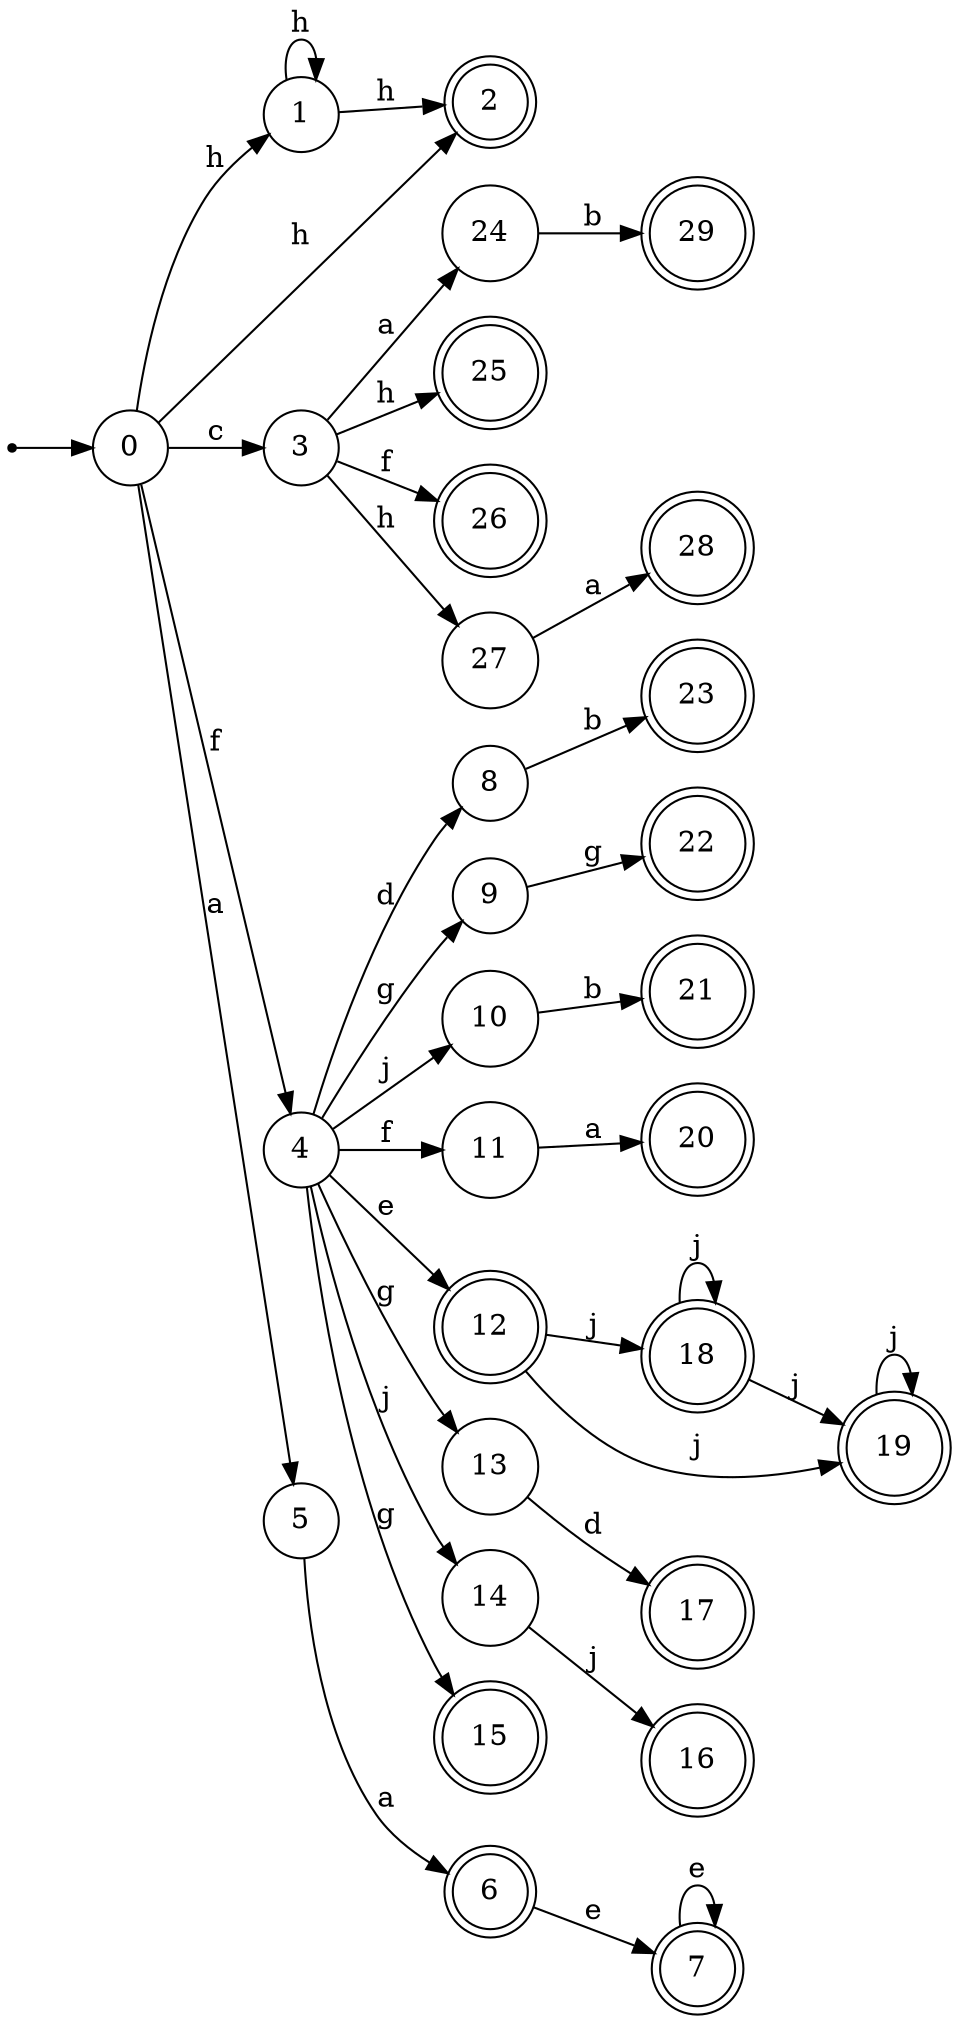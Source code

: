 digraph finite_state_machine {
rankdir=LR;
size="20,20";
node [shape = point]; "dummy0"
node [shape = circle]; "0";
"dummy0" -> "0";
node [shape = circle]; "1";
node [shape = doublecircle]; "2";node [shape = circle]; "3";
node [shape = circle]; "4";
node [shape = circle]; "5";
node [shape = doublecircle]; "6";node [shape = doublecircle]; "7";node [shape = circle]; "8";
node [shape = circle]; "9";
node [shape = circle]; "10";
node [shape = circle]; "11";
node [shape = doublecircle]; "12";node [shape = circle]; "13";
node [shape = circle]; "14";
node [shape = doublecircle]; "15";node [shape = doublecircle]; "16";node [shape = doublecircle]; "17";node [shape = doublecircle]; "18";node [shape = doublecircle]; "19";node [shape = doublecircle]; "20";node [shape = doublecircle]; "21";node [shape = doublecircle]; "22";node [shape = doublecircle]; "23";node [shape = circle]; "24";
node [shape = doublecircle]; "25";node [shape = doublecircle]; "26";node [shape = circle]; "27";
node [shape = doublecircle]; "28";node [shape = doublecircle]; "29";"0" -> "1" [label = "h"];
 "0" -> "2" [label = "h"];
 "0" -> "3" [label = "c"];
 "0" -> "4" [label = "f"];
 "0" -> "5" [label = "a"];
 "5" -> "6" [label = "a"];
 "6" -> "7" [label = "e"];
 "7" -> "7" [label = "e"];
 "4" -> "8" [label = "d"];
 "4" -> "9" [label = "g"];
 "4" -> "13" [label = "g"];
 "4" -> "15" [label = "g"];
 "4" -> "10" [label = "j"];
 "4" -> "14" [label = "j"];
 "4" -> "11" [label = "f"];
 "4" -> "12" [label = "e"];
 "14" -> "16" [label = "j"];
 "13" -> "17" [label = "d"];
 "12" -> "18" [label = "j"];
 "12" -> "19" [label = "j"];
 "19" -> "19" [label = "j"];
 "18" -> "18" [label = "j"];
 "18" -> "19" [label = "j"];
 "11" -> "20" [label = "a"];
 "10" -> "21" [label = "b"];
 "9" -> "22" [label = "g"];
 "8" -> "23" [label = "b"];
 "3" -> "24" [label = "a"];
 "3" -> "25" [label = "h"];
 "3" -> "27" [label = "h"];
 "3" -> "26" [label = "f"];
 "27" -> "28" [label = "a"];
 "24" -> "29" [label = "b"];
 "1" -> "1" [label = "h"];
 "1" -> "2" [label = "h"];
 }
